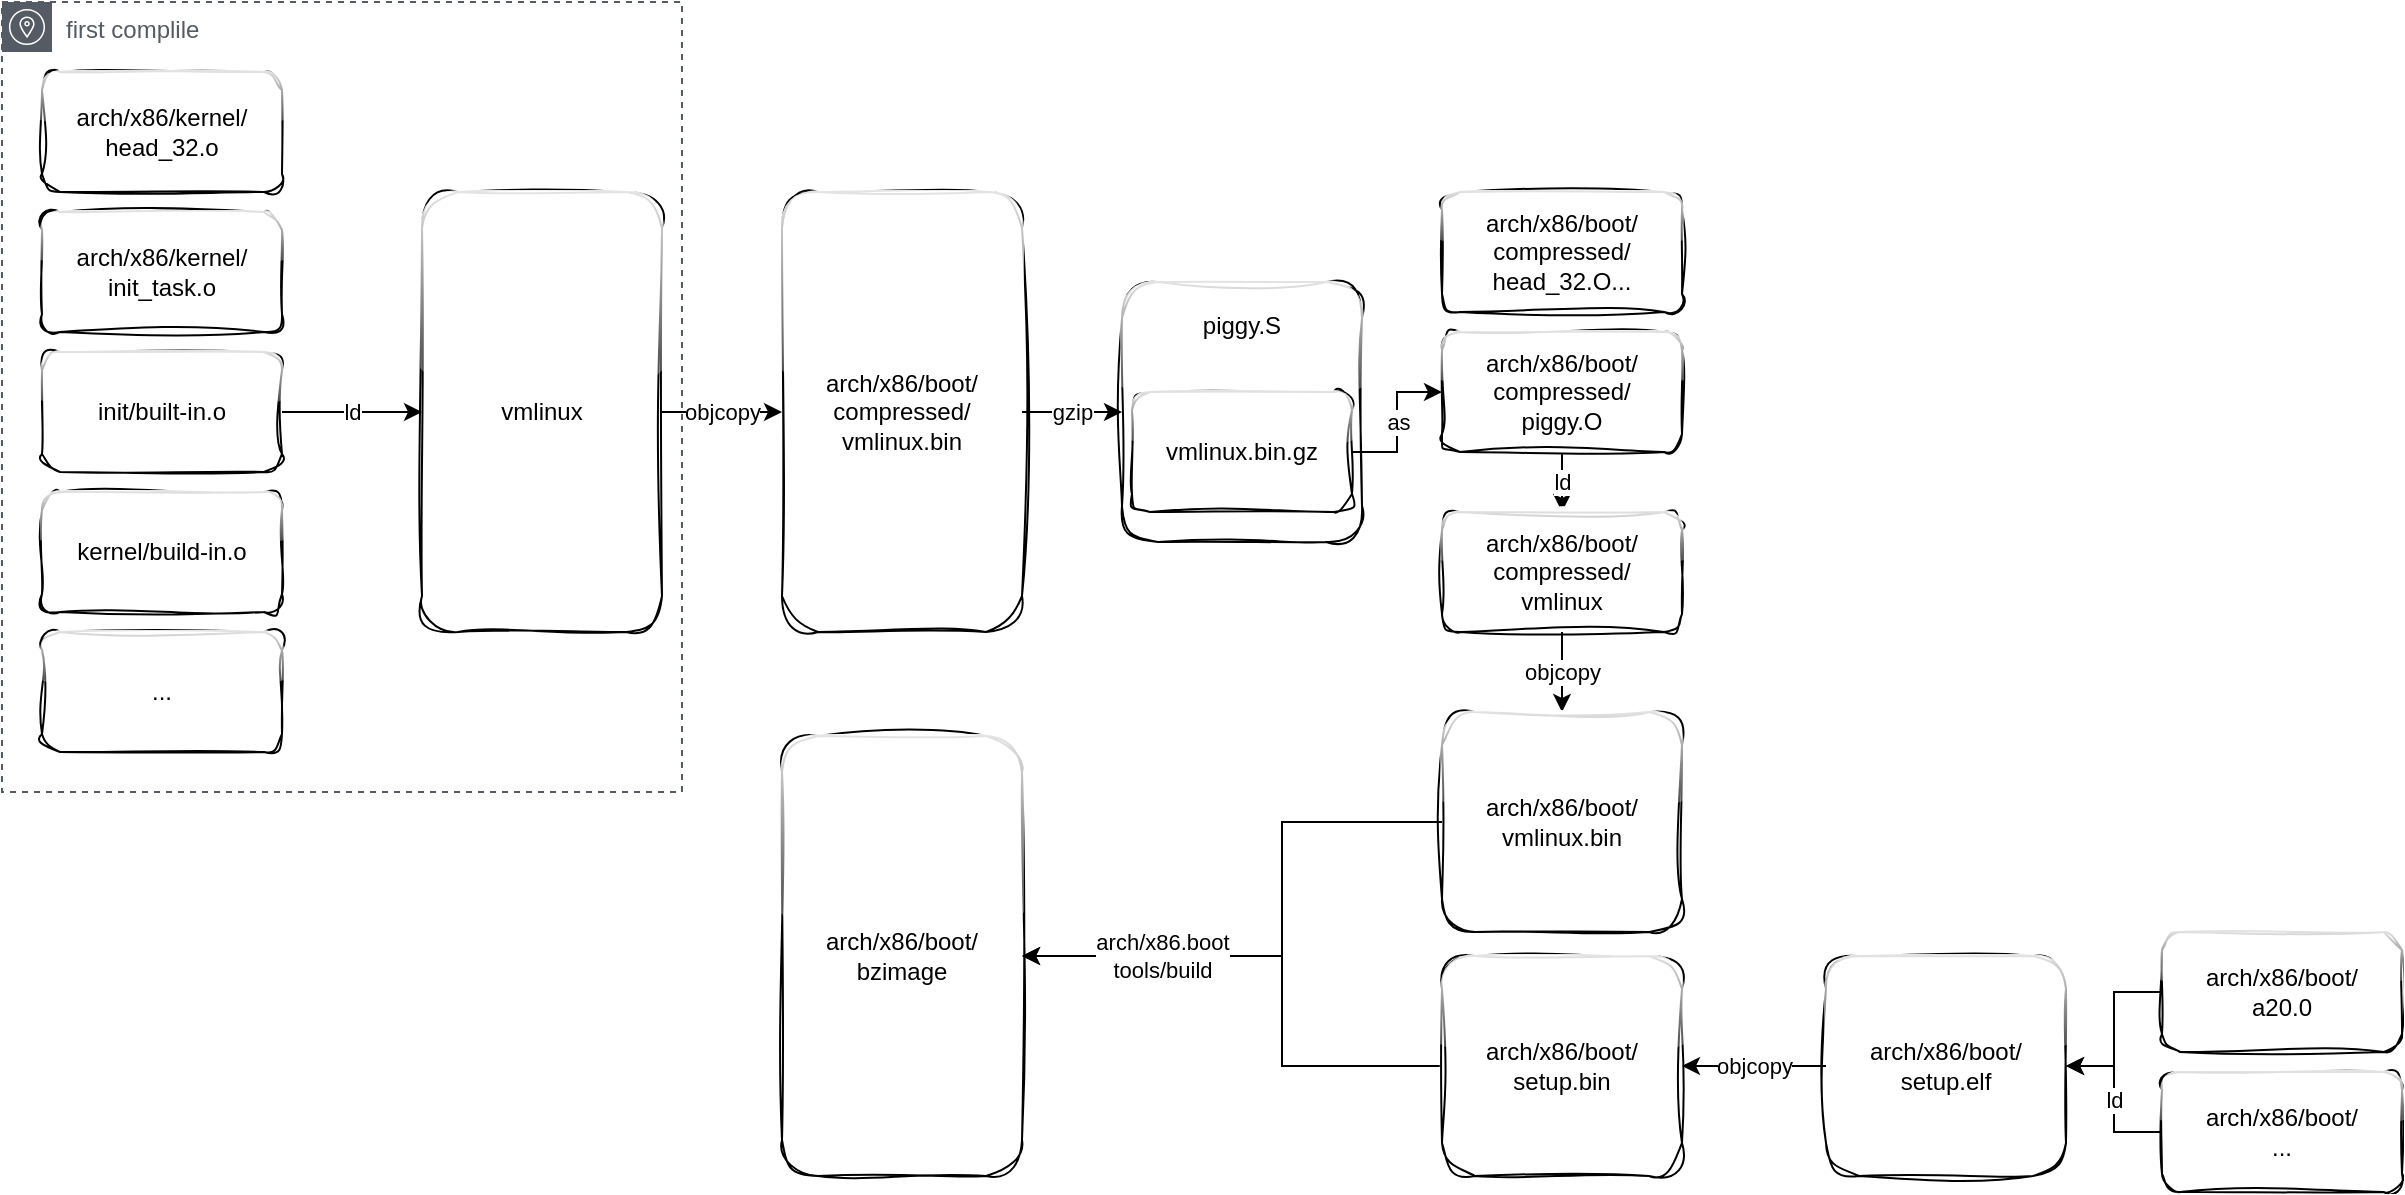 <mxfile version="25.0.1">
  <diagram name="第 1 页" id="mqjkyJGZI7jAWEz7hjq9">
    <mxGraphModel dx="474" dy="754" grid="1" gridSize="10" guides="1" tooltips="1" connect="1" arrows="1" fold="1" page="1" pageScale="1" pageWidth="827" pageHeight="1169" math="0" shadow="0">
      <root>
        <mxCell id="0" />
        <mxCell id="1" parent="0" />
        <mxCell id="vBQpwoV6zuL6MPrR1keN-11" value="first complile" style="sketch=0;outlineConnect=0;gradientColor=none;html=1;whiteSpace=wrap;fontSize=12;fontStyle=0;shape=mxgraph.aws4.group;grIcon=mxgraph.aws4.group_availability_zone;strokeColor=#545B64;fillColor=none;verticalAlign=top;align=left;spacingLeft=30;fontColor=#545B64;dashed=1;" vertex="1" parent="1">
          <mxGeometry x="30" y="105" width="340" height="395" as="geometry" />
        </mxCell>
        <mxCell id="vBQpwoV6zuL6MPrR1keN-1" value="arch/x86/kernel/&lt;div&gt;head_32.o&lt;/div&gt;" style="rounded=1;whiteSpace=wrap;html=1;sketch=1;curveFitting=1;jiggle=2;glass=1;shadow=0;" vertex="1" parent="1">
          <mxGeometry x="50" y="140" width="120" height="60" as="geometry" />
        </mxCell>
        <mxCell id="vBQpwoV6zuL6MPrR1keN-2" value="arch/x86/kernel/&lt;div&gt;init_task.o&lt;/div&gt;" style="rounded=1;whiteSpace=wrap;html=1;sketch=1;curveFitting=1;jiggle=2;glass=1;shadow=0;" vertex="1" parent="1">
          <mxGeometry x="50" y="210" width="120" height="60" as="geometry" />
        </mxCell>
        <mxCell id="vBQpwoV6zuL6MPrR1keN-7" value="ld" style="edgeStyle=orthogonalEdgeStyle;rounded=0;orthogonalLoop=1;jettySize=auto;html=1;" edge="1" parent="1" source="vBQpwoV6zuL6MPrR1keN-3" target="vBQpwoV6zuL6MPrR1keN-6">
          <mxGeometry relative="1" as="geometry" />
        </mxCell>
        <mxCell id="vBQpwoV6zuL6MPrR1keN-3" value="init/built-in.o" style="rounded=1;whiteSpace=wrap;html=1;sketch=1;curveFitting=1;jiggle=2;glass=1;shadow=0;" vertex="1" parent="1">
          <mxGeometry x="50" y="280" width="120" height="60" as="geometry" />
        </mxCell>
        <mxCell id="vBQpwoV6zuL6MPrR1keN-4" value="kernel/build-in.o" style="rounded=1;whiteSpace=wrap;html=1;sketch=1;curveFitting=1;jiggle=2;glass=1;shadow=0;" vertex="1" parent="1">
          <mxGeometry x="50" y="350" width="120" height="60" as="geometry" />
        </mxCell>
        <mxCell id="vBQpwoV6zuL6MPrR1keN-5" value="..." style="rounded=1;whiteSpace=wrap;html=1;sketch=1;curveFitting=1;jiggle=2;glass=1;shadow=0;" vertex="1" parent="1">
          <mxGeometry x="50" y="420" width="120" height="60" as="geometry" />
        </mxCell>
        <mxCell id="vBQpwoV6zuL6MPrR1keN-10" value="objcopy" style="edgeStyle=orthogonalEdgeStyle;rounded=0;orthogonalLoop=1;jettySize=auto;html=1;" edge="1" parent="1" source="vBQpwoV6zuL6MPrR1keN-6" target="vBQpwoV6zuL6MPrR1keN-9">
          <mxGeometry relative="1" as="geometry" />
        </mxCell>
        <mxCell id="vBQpwoV6zuL6MPrR1keN-6" value="vmlinux" style="rounded=1;whiteSpace=wrap;html=1;glass=1;sketch=1;curveFitting=1;jiggle=2;" vertex="1" parent="1">
          <mxGeometry x="240" y="200" width="120" height="220" as="geometry" />
        </mxCell>
        <mxCell id="vBQpwoV6zuL6MPrR1keN-13" value="gzip" style="edgeStyle=orthogonalEdgeStyle;rounded=0;orthogonalLoop=1;jettySize=auto;html=1;entryX=0;entryY=0.5;entryDx=0;entryDy=0;" edge="1" parent="1" source="vBQpwoV6zuL6MPrR1keN-9" target="vBQpwoV6zuL6MPrR1keN-12">
          <mxGeometry relative="1" as="geometry" />
        </mxCell>
        <mxCell id="vBQpwoV6zuL6MPrR1keN-9" value="arch/x86/boot/&lt;div&gt;compressed/&lt;/div&gt;&lt;div&gt;vmlinux.bin&lt;/div&gt;" style="rounded=1;whiteSpace=wrap;html=1;glass=1;sketch=1;curveFitting=1;jiggle=2;" vertex="1" parent="1">
          <mxGeometry x="420" y="200" width="120" height="220" as="geometry" />
        </mxCell>
        <mxCell id="vBQpwoV6zuL6MPrR1keN-12" value="piggy.S&lt;div&gt;&lt;br&gt;&lt;/div&gt;&lt;div&gt;&lt;br&gt;&lt;/div&gt;&lt;div&gt;&lt;br&gt;&lt;/div&gt;&lt;div&gt;&lt;br&gt;&lt;/div&gt;&lt;div&gt;&lt;br&gt;&lt;/div&gt;&lt;div&gt;&lt;br&gt;&lt;/div&gt;" style="rounded=1;whiteSpace=wrap;html=1;glass=1;sketch=1;curveFitting=1;jiggle=2;" vertex="1" parent="1">
          <mxGeometry x="590" y="245" width="120" height="130" as="geometry" />
        </mxCell>
        <mxCell id="vBQpwoV6zuL6MPrR1keN-20" value="as" style="edgeStyle=orthogonalEdgeStyle;rounded=0;orthogonalLoop=1;jettySize=auto;html=1;entryX=0;entryY=0.5;entryDx=0;entryDy=0;" edge="1" parent="1" source="vBQpwoV6zuL6MPrR1keN-14" target="vBQpwoV6zuL6MPrR1keN-16">
          <mxGeometry relative="1" as="geometry" />
        </mxCell>
        <mxCell id="vBQpwoV6zuL6MPrR1keN-14" value="vmlinux.bin.gz" style="rounded=1;whiteSpace=wrap;html=1;sketch=1;curveFitting=1;jiggle=2;glass=1;shadow=0;" vertex="1" parent="1">
          <mxGeometry x="595" y="300" width="110" height="60" as="geometry" />
        </mxCell>
        <mxCell id="vBQpwoV6zuL6MPrR1keN-15" value="arch/x86/boot/&lt;div&gt;compressed/&lt;/div&gt;&lt;div&gt;head_32.O...&lt;/div&gt;" style="rounded=1;whiteSpace=wrap;html=1;sketch=1;curveFitting=1;jiggle=2;glass=1;shadow=0;" vertex="1" parent="1">
          <mxGeometry x="750" y="200" width="120" height="60" as="geometry" />
        </mxCell>
        <mxCell id="vBQpwoV6zuL6MPrR1keN-18" value="ld" style="edgeStyle=orthogonalEdgeStyle;rounded=0;orthogonalLoop=1;jettySize=auto;html=1;entryX=0.5;entryY=0;entryDx=0;entryDy=0;" edge="1" parent="1" source="vBQpwoV6zuL6MPrR1keN-16" target="vBQpwoV6zuL6MPrR1keN-17">
          <mxGeometry relative="1" as="geometry" />
        </mxCell>
        <mxCell id="vBQpwoV6zuL6MPrR1keN-16" value="arch/x86/boot/&lt;div&gt;compressed/&lt;/div&gt;&lt;div&gt;piggy.O&lt;/div&gt;" style="rounded=1;whiteSpace=wrap;html=1;sketch=1;curveFitting=1;jiggle=2;glass=1;shadow=0;" vertex="1" parent="1">
          <mxGeometry x="750" y="270" width="120" height="60" as="geometry" />
        </mxCell>
        <mxCell id="vBQpwoV6zuL6MPrR1keN-26" value="objcopy" style="edgeStyle=orthogonalEdgeStyle;rounded=0;orthogonalLoop=1;jettySize=auto;html=1;" edge="1" parent="1" source="vBQpwoV6zuL6MPrR1keN-17" target="vBQpwoV6zuL6MPrR1keN-24">
          <mxGeometry relative="1" as="geometry" />
        </mxCell>
        <mxCell id="vBQpwoV6zuL6MPrR1keN-17" value="arch/x86/boot/&lt;div&gt;compressed/&lt;/div&gt;&lt;div&gt;vmlinux&lt;/div&gt;" style="rounded=1;whiteSpace=wrap;html=1;sketch=1;curveFitting=1;jiggle=2;glass=1;shadow=0;" vertex="1" parent="1">
          <mxGeometry x="750" y="360" width="120" height="60" as="geometry" />
        </mxCell>
        <mxCell id="vBQpwoV6zuL6MPrR1keN-29" style="edgeStyle=orthogonalEdgeStyle;rounded=0;orthogonalLoop=1;jettySize=auto;html=1;exitX=0;exitY=0.5;exitDx=0;exitDy=0;" edge="1" parent="1" source="vBQpwoV6zuL6MPrR1keN-21" target="vBQpwoV6zuL6MPrR1keN-27">
          <mxGeometry relative="1" as="geometry" />
        </mxCell>
        <mxCell id="vBQpwoV6zuL6MPrR1keN-21" value="arch/x86/boot/&lt;div&gt;a20.0&lt;/div&gt;" style="rounded=1;whiteSpace=wrap;html=1;sketch=1;curveFitting=1;jiggle=2;glass=1;shadow=0;" vertex="1" parent="1">
          <mxGeometry x="1110" y="570" width="120" height="60" as="geometry" />
        </mxCell>
        <mxCell id="vBQpwoV6zuL6MPrR1keN-30" value="ld" style="edgeStyle=orthogonalEdgeStyle;rounded=0;orthogonalLoop=1;jettySize=auto;html=1;entryX=1;entryY=0.5;entryDx=0;entryDy=0;" edge="1" parent="1" source="vBQpwoV6zuL6MPrR1keN-22" target="vBQpwoV6zuL6MPrR1keN-27">
          <mxGeometry relative="1" as="geometry" />
        </mxCell>
        <mxCell id="vBQpwoV6zuL6MPrR1keN-22" value="arch/x86/boot/&lt;div&gt;...&lt;/div&gt;" style="rounded=1;whiteSpace=wrap;html=1;sketch=1;curveFitting=1;jiggle=2;glass=1;shadow=0;" vertex="1" parent="1">
          <mxGeometry x="1110" y="640" width="120" height="60" as="geometry" />
        </mxCell>
        <mxCell id="vBQpwoV6zuL6MPrR1keN-32" style="edgeStyle=orthogonalEdgeStyle;rounded=0;orthogonalLoop=1;jettySize=auto;html=1;entryX=1;entryY=0.5;entryDx=0;entryDy=0;" edge="1" parent="1" source="vBQpwoV6zuL6MPrR1keN-24" target="vBQpwoV6zuL6MPrR1keN-31">
          <mxGeometry relative="1" as="geometry">
            <Array as="points">
              <mxPoint x="670" y="515" />
              <mxPoint x="670" y="582" />
            </Array>
          </mxGeometry>
        </mxCell>
        <mxCell id="vBQpwoV6zuL6MPrR1keN-24" value="&lt;div&gt;arch/x86/boot/&lt;/div&gt;&lt;div&gt;vmlinux.bin&lt;/div&gt;" style="rounded=1;whiteSpace=wrap;html=1;glass=1;sketch=1;curveFitting=1;jiggle=2;" vertex="1" parent="1">
          <mxGeometry x="750" y="460" width="120" height="110" as="geometry" />
        </mxCell>
        <mxCell id="vBQpwoV6zuL6MPrR1keN-33" style="edgeStyle=orthogonalEdgeStyle;rounded=0;orthogonalLoop=1;jettySize=auto;html=1;entryX=1;entryY=0.5;entryDx=0;entryDy=0;" edge="1" parent="1" source="vBQpwoV6zuL6MPrR1keN-25" target="vBQpwoV6zuL6MPrR1keN-31">
          <mxGeometry relative="1" as="geometry">
            <Array as="points">
              <mxPoint x="670" y="637" />
              <mxPoint x="670" y="582" />
            </Array>
          </mxGeometry>
        </mxCell>
        <mxCell id="vBQpwoV6zuL6MPrR1keN-34" value="arch/x86.boot&lt;div&gt;tools/build&lt;/div&gt;" style="edgeLabel;html=1;align=center;verticalAlign=middle;resizable=0;points=[];" vertex="1" connectable="0" parent="vBQpwoV6zuL6MPrR1keN-33">
          <mxGeometry x="0.638" y="-3" relative="1" as="geometry">
            <mxPoint x="22" y="3" as="offset" />
          </mxGeometry>
        </mxCell>
        <mxCell id="vBQpwoV6zuL6MPrR1keN-25" value="&lt;div&gt;arch/x86/boot/&lt;/div&gt;&lt;div&gt;setup.bin&lt;/div&gt;" style="rounded=1;whiteSpace=wrap;html=1;glass=1;sketch=1;curveFitting=1;jiggle=2;" vertex="1" parent="1">
          <mxGeometry x="750" y="582" width="120" height="110" as="geometry" />
        </mxCell>
        <mxCell id="vBQpwoV6zuL6MPrR1keN-28" value="objcopy" style="edgeStyle=orthogonalEdgeStyle;rounded=0;orthogonalLoop=1;jettySize=auto;html=1;entryX=1;entryY=0.5;entryDx=0;entryDy=0;" edge="1" parent="1" source="vBQpwoV6zuL6MPrR1keN-27" target="vBQpwoV6zuL6MPrR1keN-25">
          <mxGeometry relative="1" as="geometry" />
        </mxCell>
        <mxCell id="vBQpwoV6zuL6MPrR1keN-27" value="&lt;div&gt;arch/x86/boot/&lt;/div&gt;&lt;div&gt;setup.elf&lt;/div&gt;" style="rounded=1;whiteSpace=wrap;html=1;glass=1;sketch=1;curveFitting=1;jiggle=2;" vertex="1" parent="1">
          <mxGeometry x="942" y="582" width="120" height="110" as="geometry" />
        </mxCell>
        <mxCell id="vBQpwoV6zuL6MPrR1keN-31" value="arch/x86/boot/&lt;div&gt;bzimage&lt;/div&gt;" style="rounded=1;whiteSpace=wrap;html=1;glass=1;sketch=1;curveFitting=1;jiggle=2;" vertex="1" parent="1">
          <mxGeometry x="420" y="472" width="120" height="220" as="geometry" />
        </mxCell>
      </root>
    </mxGraphModel>
  </diagram>
</mxfile>
